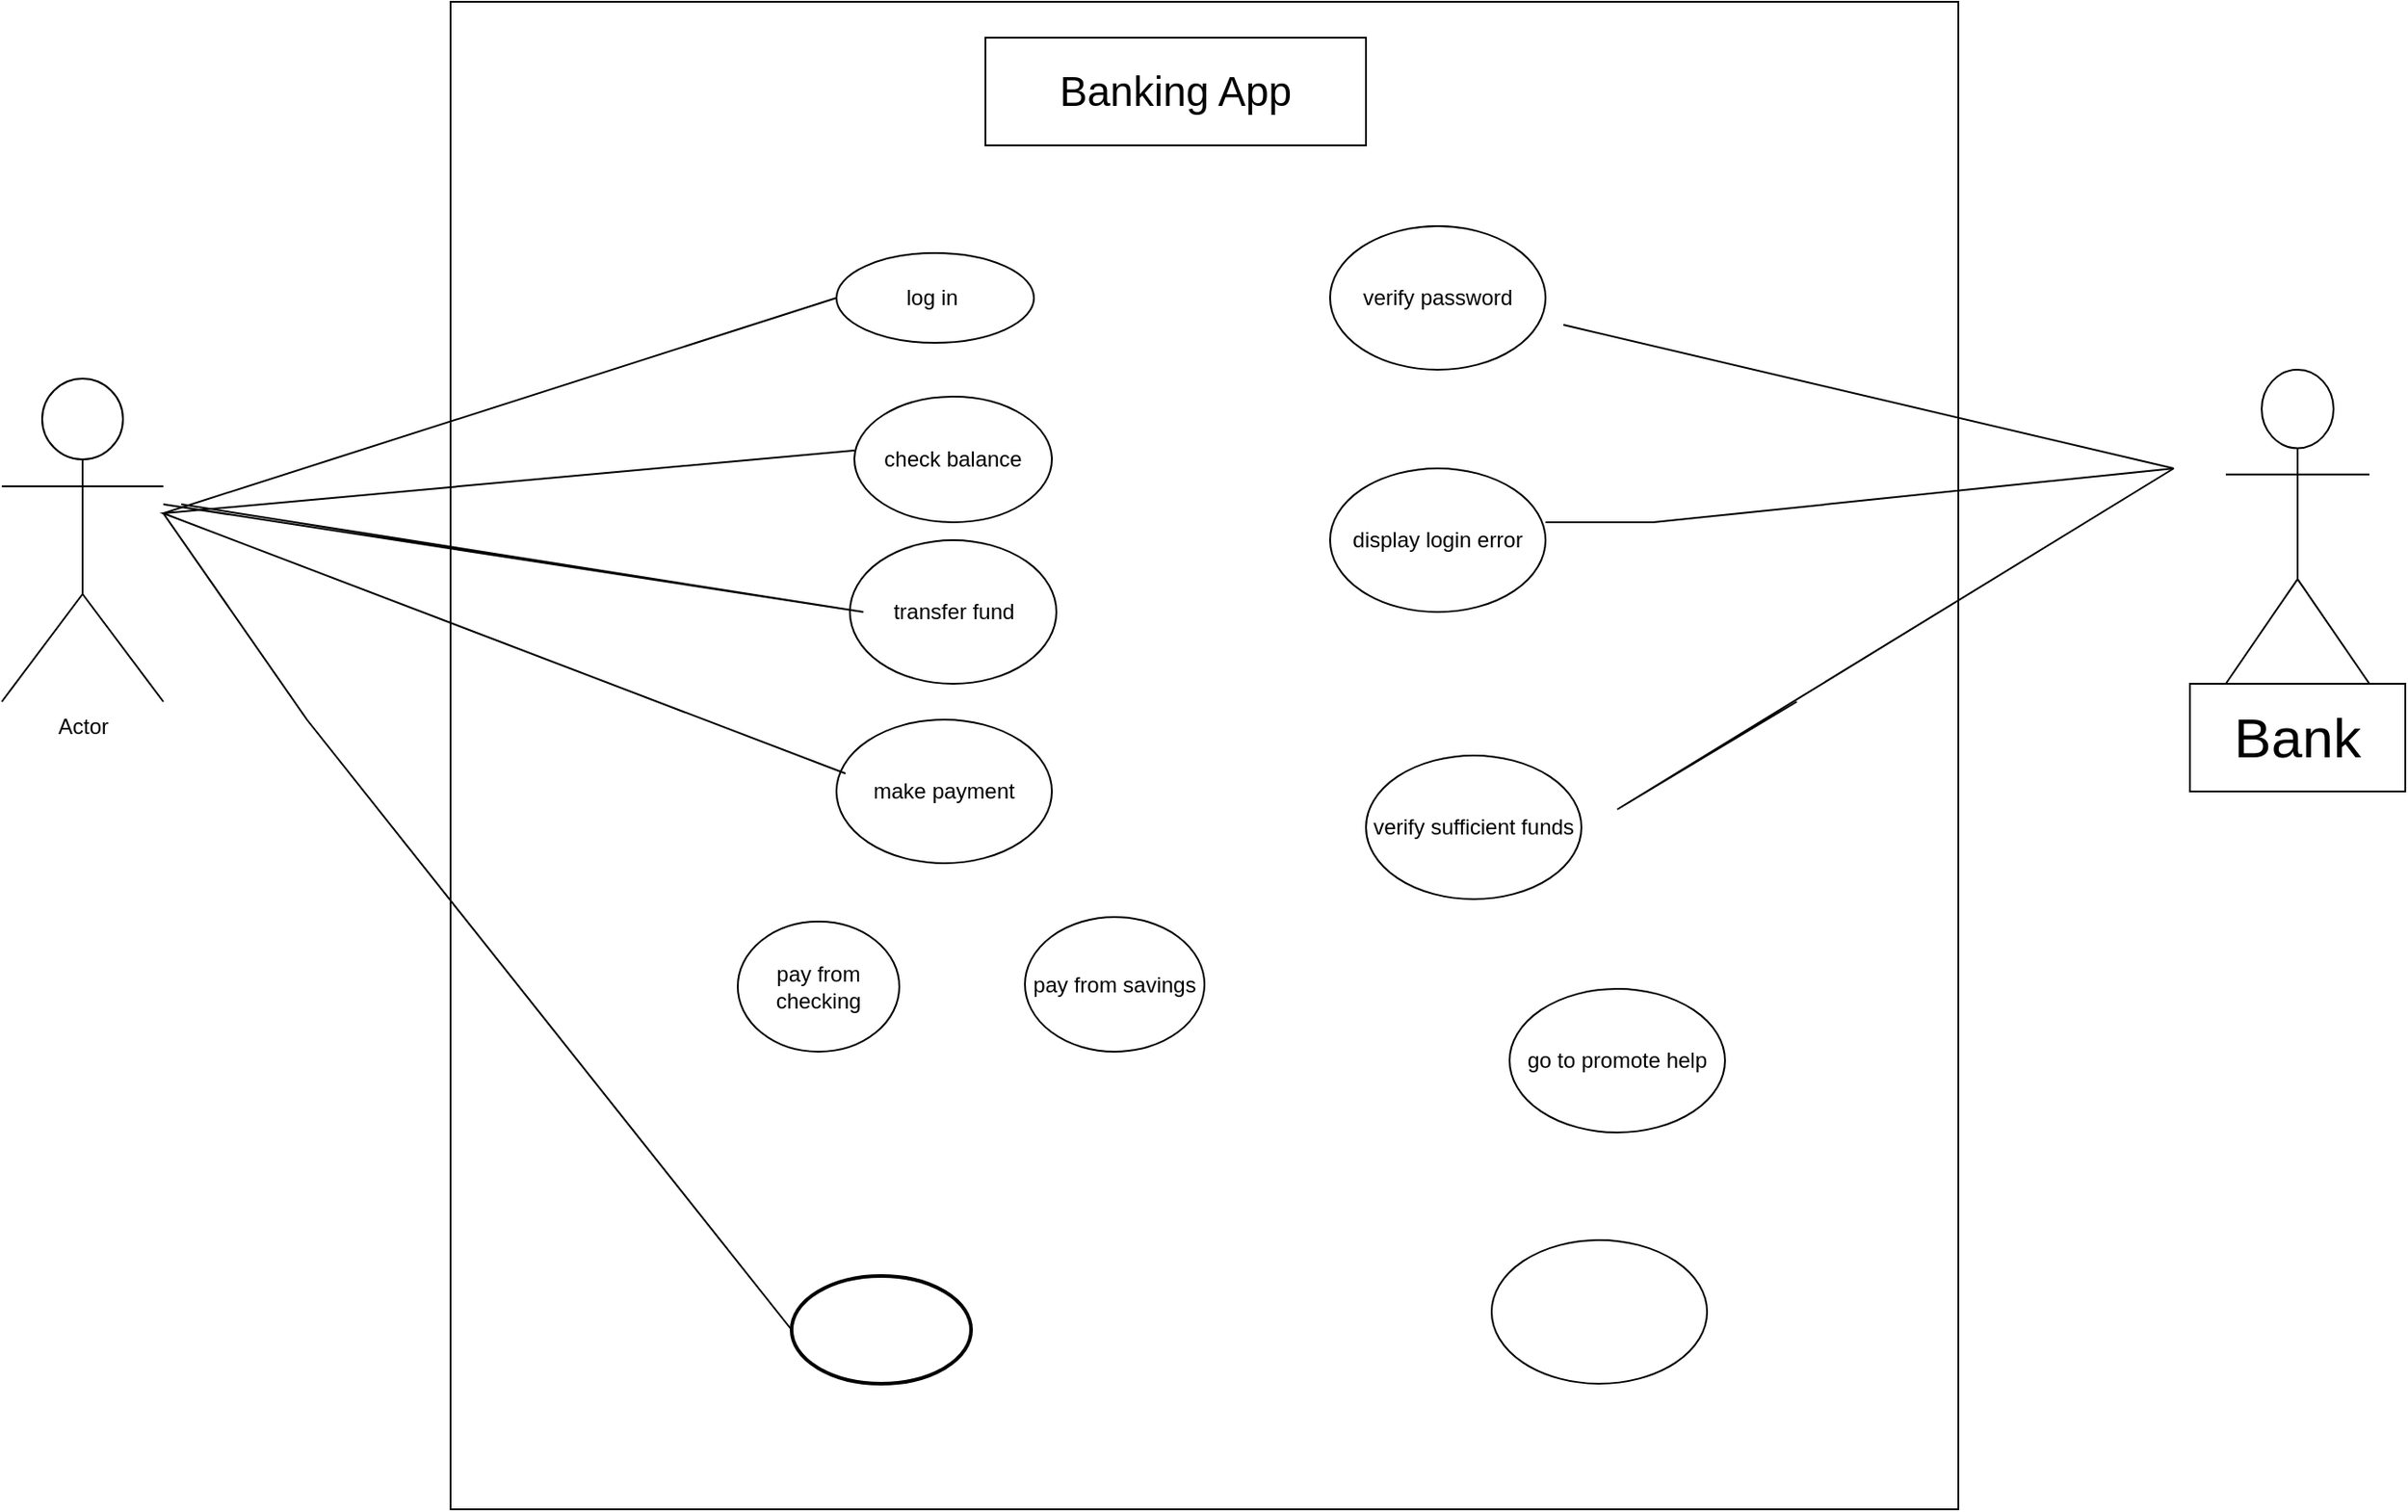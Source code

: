 <mxfile version="26.2.14">
  <diagram name="Page-1" id="2pZKXxrhHH1hkuZWHT0M">
    <mxGraphModel dx="2325" dy="1896" grid="1" gridSize="10" guides="1" tooltips="1" connect="1" arrows="1" fold="1" page="1" pageScale="1" pageWidth="850" pageHeight="1100" math="0" shadow="0">
      <root>
        <mxCell id="0" />
        <mxCell id="1" parent="0" />
        <mxCell id="kvLQjRlfDXeJNrqbUT43-1" value="" style="whiteSpace=wrap;html=1;aspect=fixed;movable=0;resizable=0;rotatable=0;deletable=0;editable=0;locked=1;connectable=0;" parent="1" vertex="1">
          <mxGeometry x="-50" y="-260" width="840" height="840" as="geometry" />
        </mxCell>
        <object label="Actor" id="kvLQjRlfDXeJNrqbUT43-5">
          <mxCell style="shape=umlActor;verticalLabelPosition=bottom;verticalAlign=top;html=1;outlineConnect=0;" parent="1" vertex="1">
            <mxGeometry x="939" y="-55" width="80" height="175" as="geometry" />
          </mxCell>
        </object>
        <mxCell id="kvLQjRlfDXeJNrqbUT43-9" value="log in&amp;nbsp;" style="ellipse;whiteSpace=wrap;html=1;" parent="1" vertex="1">
          <mxGeometry x="165" y="-120" width="110" height="50" as="geometry" />
        </mxCell>
        <mxCell id="kvLQjRlfDXeJNrqbUT43-10" value="check balance" style="ellipse;whiteSpace=wrap;html=1;" parent="1" vertex="1">
          <mxGeometry x="175" y="-40" width="110" height="70" as="geometry" />
        </mxCell>
        <mxCell id="kvLQjRlfDXeJNrqbUT43-11" value="transfer fund" style="ellipse;whiteSpace=wrap;html=1;" parent="1" vertex="1">
          <mxGeometry x="172.5" y="40" width="115" height="80" as="geometry" />
        </mxCell>
        <mxCell id="kvLQjRlfDXeJNrqbUT43-12" value="make payment" style="ellipse;whiteSpace=wrap;html=1;" parent="1" vertex="1">
          <mxGeometry x="165" y="140" width="120" height="80" as="geometry" />
        </mxCell>
        <mxCell id="kvLQjRlfDXeJNrqbUT43-13" value="pay from checking" style="ellipse;whiteSpace=wrap;html=1;" parent="1" vertex="1">
          <mxGeometry x="110" y="252.5" width="90" height="72.5" as="geometry" />
        </mxCell>
        <mxCell id="kvLQjRlfDXeJNrqbUT43-14" value="pay from savings" style="ellipse;whiteSpace=wrap;html=1;" parent="1" vertex="1">
          <mxGeometry x="270" y="250" width="100" height="75" as="geometry" />
        </mxCell>
        <mxCell id="kvLQjRlfDXeJNrqbUT43-17" value="" style="strokeWidth=2;html=1;shape=mxgraph.flowchart.start_1;whiteSpace=wrap;" parent="1" vertex="1">
          <mxGeometry x="140" y="450" width="100" height="60" as="geometry" />
        </mxCell>
        <mxCell id="kvLQjRlfDXeJNrqbUT43-18" value="verify password" style="ellipse;whiteSpace=wrap;html=1;" parent="1" vertex="1">
          <mxGeometry x="440" y="-135" width="120" height="80" as="geometry" />
        </mxCell>
        <mxCell id="kvLQjRlfDXeJNrqbUT43-19" value="display login error" style="ellipse;whiteSpace=wrap;html=1;movable=0;resizable=0;rotatable=0;deletable=0;editable=0;locked=1;connectable=0;" parent="1" vertex="1">
          <mxGeometry x="440" width="120" height="80" as="geometry" />
        </mxCell>
        <mxCell id="kvLQjRlfDXeJNrqbUT43-20" value="verify sufficient funds" style="ellipse;whiteSpace=wrap;html=1;" parent="1" vertex="1">
          <mxGeometry x="460" y="160" width="120" height="80" as="geometry" />
        </mxCell>
        <mxCell id="kvLQjRlfDXeJNrqbUT43-21" value="go to promote help" style="ellipse;whiteSpace=wrap;html=1;" parent="1" vertex="1">
          <mxGeometry x="540" y="290" width="120" height="80" as="geometry" />
        </mxCell>
        <mxCell id="kvLQjRlfDXeJNrqbUT43-22" value="" style="ellipse;whiteSpace=wrap;html=1;" parent="1" vertex="1">
          <mxGeometry x="530" y="430" width="120" height="80" as="geometry" />
        </mxCell>
        <mxCell id="kwxfT00Ql_JaEr1ieJ3t-8" value="Actor" style="shape=umlActor;verticalLabelPosition=bottom;verticalAlign=top;html=1;outlineConnect=0;" vertex="1" parent="1">
          <mxGeometry x="-300" y="-50" width="90" height="180" as="geometry" />
        </mxCell>
        <mxCell id="kwxfT00Ql_JaEr1ieJ3t-19" value="" style="endArrow=none;html=1;rounded=0;exitX=0;exitY=0.5;exitDx=0;exitDy=0;exitPerimeter=0;entryX=0;entryY=0.5;entryDx=0;entryDy=0;" edge="1" parent="1" source="kvLQjRlfDXeJNrqbUT43-17" target="kvLQjRlfDXeJNrqbUT43-9">
          <mxGeometry width="50" height="50" relative="1" as="geometry">
            <mxPoint x="-100" y="315" as="sourcePoint" />
            <mxPoint x="-90" y="49.444" as="targetPoint" />
            <Array as="points">
              <mxPoint x="-130" y="140" />
              <mxPoint x="-210" y="25" />
            </Array>
          </mxGeometry>
        </mxCell>
        <mxCell id="kwxfT00Ql_JaEr1ieJ3t-20" value="" style="endArrow=none;html=1;rounded=0;" edge="1" parent="1">
          <mxGeometry width="50" height="50" relative="1" as="geometry">
            <mxPoint x="-210" y="20" as="sourcePoint" />
            <mxPoint x="-200" y="20" as="targetPoint" />
            <Array as="points">
              <mxPoint x="180" y="80" />
            </Array>
          </mxGeometry>
        </mxCell>
        <mxCell id="kwxfT00Ql_JaEr1ieJ3t-22" value="" style="endArrow=none;html=1;rounded=0;entryX=0;entryY=0.5;entryDx=0;entryDy=0;exitX=0.042;exitY=0.375;exitDx=0;exitDy=0;exitPerimeter=0;" edge="1" parent="1" source="kvLQjRlfDXeJNrqbUT43-12">
          <mxGeometry width="50" height="50" relative="1" as="geometry">
            <mxPoint x="129.99" y="255.02" as="sourcePoint" />
            <mxPoint x="175" y="-10" as="targetPoint" />
            <Array as="points">
              <mxPoint x="-210" y="25" />
            </Array>
          </mxGeometry>
        </mxCell>
        <mxCell id="kwxfT00Ql_JaEr1ieJ3t-25" value="&lt;font style=&quot;font-size: 31px;&quot;&gt;Bank&lt;/font&gt;" style="rounded=0;whiteSpace=wrap;html=1;" vertex="1" parent="1">
          <mxGeometry x="919" y="120" width="120" height="60" as="geometry" />
        </mxCell>
        <mxCell id="kwxfT00Ql_JaEr1ieJ3t-28" value="" style="endArrow=none;html=1;rounded=0;" edge="1" parent="1">
          <mxGeometry width="50" height="50" relative="1" as="geometry">
            <mxPoint x="910" as="sourcePoint" />
            <mxPoint x="700" y="130" as="targetPoint" />
            <Array as="points">
              <mxPoint x="600" y="190" />
            </Array>
          </mxGeometry>
        </mxCell>
        <mxCell id="kwxfT00Ql_JaEr1ieJ3t-29" value="" style="endArrow=none;html=1;rounded=0;" edge="1" parent="1">
          <mxGeometry width="50" height="50" relative="1" as="geometry">
            <mxPoint x="570" y="-80" as="sourcePoint" />
            <mxPoint x="910" as="targetPoint" />
          </mxGeometry>
        </mxCell>
        <mxCell id="kwxfT00Ql_JaEr1ieJ3t-30" value="" style="endArrow=none;html=1;rounded=0;" edge="1" parent="1">
          <mxGeometry width="50" height="50" relative="1" as="geometry">
            <mxPoint x="910" as="sourcePoint" />
            <mxPoint x="560" y="30" as="targetPoint" />
            <Array as="points">
              <mxPoint x="620" y="30" />
            </Array>
          </mxGeometry>
        </mxCell>
        <mxCell id="kwxfT00Ql_JaEr1ieJ3t-31" value="&lt;font style=&quot;font-size: 23px;&quot;&gt;Banking App&lt;/font&gt;" style="rounded=0;whiteSpace=wrap;html=1;" vertex="1" parent="1">
          <mxGeometry x="248" y="-240" width="212" height="60" as="geometry" />
        </mxCell>
      </root>
    </mxGraphModel>
  </diagram>
</mxfile>
